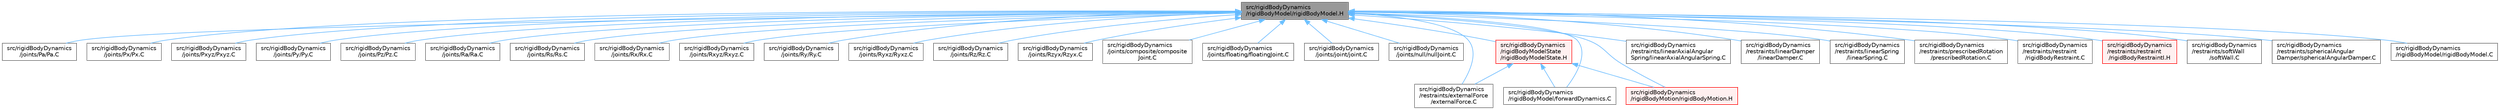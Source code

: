 digraph "src/rigidBodyDynamics/rigidBodyModel/rigidBodyModel.H"
{
 // LATEX_PDF_SIZE
  bgcolor="transparent";
  edge [fontname=Helvetica,fontsize=10,labelfontname=Helvetica,labelfontsize=10];
  node [fontname=Helvetica,fontsize=10,shape=box,height=0.2,width=0.4];
  Node1 [id="Node000001",label="src/rigidBodyDynamics\l/rigidBodyModel/rigidBodyModel.H",height=0.2,width=0.4,color="gray40", fillcolor="grey60", style="filled", fontcolor="black",tooltip=" "];
  Node1 -> Node2 [id="edge1_Node000001_Node000002",dir="back",color="steelblue1",style="solid",tooltip=" "];
  Node2 [id="Node000002",label="src/rigidBodyDynamics\l/joints/Pa/Pa.C",height=0.2,width=0.4,color="grey40", fillcolor="white", style="filled",URL="$Pa_8C.html",tooltip=" "];
  Node1 -> Node3 [id="edge2_Node000001_Node000003",dir="back",color="steelblue1",style="solid",tooltip=" "];
  Node3 [id="Node000003",label="src/rigidBodyDynamics\l/joints/Px/Px.C",height=0.2,width=0.4,color="grey40", fillcolor="white", style="filled",URL="$Px_8C.html",tooltip=" "];
  Node1 -> Node4 [id="edge3_Node000001_Node000004",dir="back",color="steelblue1",style="solid",tooltip=" "];
  Node4 [id="Node000004",label="src/rigidBodyDynamics\l/joints/Pxyz/Pxyz.C",height=0.2,width=0.4,color="grey40", fillcolor="white", style="filled",URL="$Pxyz_8C.html",tooltip=" "];
  Node1 -> Node5 [id="edge4_Node000001_Node000005",dir="back",color="steelblue1",style="solid",tooltip=" "];
  Node5 [id="Node000005",label="src/rigidBodyDynamics\l/joints/Py/Py.C",height=0.2,width=0.4,color="grey40", fillcolor="white", style="filled",URL="$Py_8C.html",tooltip=" "];
  Node1 -> Node6 [id="edge5_Node000001_Node000006",dir="back",color="steelblue1",style="solid",tooltip=" "];
  Node6 [id="Node000006",label="src/rigidBodyDynamics\l/joints/Pz/Pz.C",height=0.2,width=0.4,color="grey40", fillcolor="white", style="filled",URL="$Pz_8C.html",tooltip=" "];
  Node1 -> Node7 [id="edge6_Node000001_Node000007",dir="back",color="steelblue1",style="solid",tooltip=" "];
  Node7 [id="Node000007",label="src/rigidBodyDynamics\l/joints/Ra/Ra.C",height=0.2,width=0.4,color="grey40", fillcolor="white", style="filled",URL="$Ra_8C.html",tooltip=" "];
  Node1 -> Node8 [id="edge7_Node000001_Node000008",dir="back",color="steelblue1",style="solid",tooltip=" "];
  Node8 [id="Node000008",label="src/rigidBodyDynamics\l/joints/Rs/Rs.C",height=0.2,width=0.4,color="grey40", fillcolor="white", style="filled",URL="$Rs_8C.html",tooltip=" "];
  Node1 -> Node9 [id="edge8_Node000001_Node000009",dir="back",color="steelblue1",style="solid",tooltip=" "];
  Node9 [id="Node000009",label="src/rigidBodyDynamics\l/joints/Rx/Rx.C",height=0.2,width=0.4,color="grey40", fillcolor="white", style="filled",URL="$Rx_8C.html",tooltip=" "];
  Node1 -> Node10 [id="edge9_Node000001_Node000010",dir="back",color="steelblue1",style="solid",tooltip=" "];
  Node10 [id="Node000010",label="src/rigidBodyDynamics\l/joints/Rxyz/Rxyz.C",height=0.2,width=0.4,color="grey40", fillcolor="white", style="filled",URL="$Rxyz_8C.html",tooltip=" "];
  Node1 -> Node11 [id="edge10_Node000001_Node000011",dir="back",color="steelblue1",style="solid",tooltip=" "];
  Node11 [id="Node000011",label="src/rigidBodyDynamics\l/joints/Ry/Ry.C",height=0.2,width=0.4,color="grey40", fillcolor="white", style="filled",URL="$Ry_8C.html",tooltip=" "];
  Node1 -> Node12 [id="edge11_Node000001_Node000012",dir="back",color="steelblue1",style="solid",tooltip=" "];
  Node12 [id="Node000012",label="src/rigidBodyDynamics\l/joints/Ryxz/Ryxz.C",height=0.2,width=0.4,color="grey40", fillcolor="white", style="filled",URL="$Ryxz_8C.html",tooltip=" "];
  Node1 -> Node13 [id="edge12_Node000001_Node000013",dir="back",color="steelblue1",style="solid",tooltip=" "];
  Node13 [id="Node000013",label="src/rigidBodyDynamics\l/joints/Rz/Rz.C",height=0.2,width=0.4,color="grey40", fillcolor="white", style="filled",URL="$Rz_8C.html",tooltip=" "];
  Node1 -> Node14 [id="edge13_Node000001_Node000014",dir="back",color="steelblue1",style="solid",tooltip=" "];
  Node14 [id="Node000014",label="src/rigidBodyDynamics\l/joints/Rzyx/Rzyx.C",height=0.2,width=0.4,color="grey40", fillcolor="white", style="filled",URL="$Rzyx_8C.html",tooltip=" "];
  Node1 -> Node15 [id="edge14_Node000001_Node000015",dir="back",color="steelblue1",style="solid",tooltip=" "];
  Node15 [id="Node000015",label="src/rigidBodyDynamics\l/joints/composite/composite\lJoint.C",height=0.2,width=0.4,color="grey40", fillcolor="white", style="filled",URL="$compositeJoint_8C.html",tooltip=" "];
  Node1 -> Node16 [id="edge15_Node000001_Node000016",dir="back",color="steelblue1",style="solid",tooltip=" "];
  Node16 [id="Node000016",label="src/rigidBodyDynamics\l/joints/floating/floatingJoint.C",height=0.2,width=0.4,color="grey40", fillcolor="white", style="filled",URL="$floatingJoint_8C.html",tooltip=" "];
  Node1 -> Node17 [id="edge16_Node000001_Node000017",dir="back",color="steelblue1",style="solid",tooltip=" "];
  Node17 [id="Node000017",label="src/rigidBodyDynamics\l/joints/joint/joint.C",height=0.2,width=0.4,color="grey40", fillcolor="white", style="filled",URL="$joint_8C.html",tooltip=" "];
  Node1 -> Node18 [id="edge17_Node000001_Node000018",dir="back",color="steelblue1",style="solid",tooltip=" "];
  Node18 [id="Node000018",label="src/rigidBodyDynamics\l/joints/null/nullJoint.C",height=0.2,width=0.4,color="grey40", fillcolor="white", style="filled",URL="$nullJoint_8C.html",tooltip=" "];
  Node1 -> Node19 [id="edge18_Node000001_Node000019",dir="back",color="steelblue1",style="solid",tooltip=" "];
  Node19 [id="Node000019",label="src/rigidBodyDynamics\l/restraints/externalForce\l/externalForce.C",height=0.2,width=0.4,color="grey40", fillcolor="white", style="filled",URL="$externalForce_8C.html",tooltip=" "];
  Node1 -> Node20 [id="edge19_Node000001_Node000020",dir="back",color="steelblue1",style="solid",tooltip=" "];
  Node20 [id="Node000020",label="src/rigidBodyDynamics\l/restraints/linearAxialAngular\lSpring/linearAxialAngularSpring.C",height=0.2,width=0.4,color="grey40", fillcolor="white", style="filled",URL="$rigidBodyDynamics_2restraints_2linearAxialAngularSpring_2linearAxialAngularSpring_8C.html",tooltip=" "];
  Node1 -> Node21 [id="edge20_Node000001_Node000021",dir="back",color="steelblue1",style="solid",tooltip=" "];
  Node21 [id="Node000021",label="src/rigidBodyDynamics\l/restraints/linearDamper\l/linearDamper.C",height=0.2,width=0.4,color="grey40", fillcolor="white", style="filled",URL="$rigidBodyDynamics_2restraints_2linearDamper_2linearDamper_8C.html",tooltip=" "];
  Node1 -> Node22 [id="edge21_Node000001_Node000022",dir="back",color="steelblue1",style="solid",tooltip=" "];
  Node22 [id="Node000022",label="src/rigidBodyDynamics\l/restraints/linearSpring\l/linearSpring.C",height=0.2,width=0.4,color="grey40", fillcolor="white", style="filled",URL="$rigidBodyDynamics_2restraints_2linearSpring_2linearSpring_8C.html",tooltip=" "];
  Node1 -> Node23 [id="edge22_Node000001_Node000023",dir="back",color="steelblue1",style="solid",tooltip=" "];
  Node23 [id="Node000023",label="src/rigidBodyDynamics\l/restraints/prescribedRotation\l/prescribedRotation.C",height=0.2,width=0.4,color="grey40", fillcolor="white", style="filled",URL="$prescribedRotation_8C.html",tooltip=" "];
  Node1 -> Node24 [id="edge23_Node000001_Node000024",dir="back",color="steelblue1",style="solid",tooltip=" "];
  Node24 [id="Node000024",label="src/rigidBodyDynamics\l/restraints/restraint\l/rigidBodyRestraint.C",height=0.2,width=0.4,color="grey40", fillcolor="white", style="filled",URL="$rigidBodyRestraint_8C.html",tooltip=" "];
  Node1 -> Node25 [id="edge24_Node000001_Node000025",dir="back",color="steelblue1",style="solid",tooltip=" "];
  Node25 [id="Node000025",label="src/rigidBodyDynamics\l/restraints/restraint\l/rigidBodyRestraintI.H",height=0.2,width=0.4,color="red", fillcolor="#FFF0F0", style="filled",URL="$rigidBodyRestraintI_8H.html",tooltip=" "];
  Node1 -> Node34 [id="edge25_Node000001_Node000034",dir="back",color="steelblue1",style="solid",tooltip=" "];
  Node34 [id="Node000034",label="src/rigidBodyDynamics\l/restraints/softWall\l/softWall.C",height=0.2,width=0.4,color="grey40", fillcolor="white", style="filled",URL="$rigidBodyDynamics_2restraints_2softWall_2softWall_8C.html",tooltip=" "];
  Node1 -> Node36 [id="edge26_Node000001_Node000036",dir="back",color="steelblue1",style="solid",tooltip=" "];
  Node36 [id="Node000036",label="src/rigidBodyDynamics\l/restraints/sphericalAngular\lDamper/sphericalAngularDamper.C",height=0.2,width=0.4,color="grey40", fillcolor="white", style="filled",URL="$rigidBodyDynamics_2restraints_2sphericalAngularDamper_2sphericalAngularDamper_8C.html",tooltip=" "];
  Node1 -> Node37 [id="edge27_Node000001_Node000037",dir="back",color="steelblue1",style="solid",tooltip=" "];
  Node37 [id="Node000037",label="src/rigidBodyDynamics\l/rigidBodyModel/forwardDynamics.C",height=0.2,width=0.4,color="grey40", fillcolor="white", style="filled",URL="$forwardDynamics_8C.html",tooltip=" "];
  Node1 -> Node38 [id="edge28_Node000001_Node000038",dir="back",color="steelblue1",style="solid",tooltip=" "];
  Node38 [id="Node000038",label="src/rigidBodyDynamics\l/rigidBodyModel/rigidBodyModel.C",height=0.2,width=0.4,color="grey40", fillcolor="white", style="filled",URL="$rigidBodyModel_8C.html",tooltip=" "];
  Node1 -> Node39 [id="edge29_Node000001_Node000039",dir="back",color="steelblue1",style="solid",tooltip=" "];
  Node39 [id="Node000039",label="src/rigidBodyDynamics\l/rigidBodyModelState\l/rigidBodyModelState.H",height=0.2,width=0.4,color="red", fillcolor="#FFF0F0", style="filled",URL="$rigidBodyModelState_8H.html",tooltip=" "];
  Node39 -> Node19 [id="edge30_Node000039_Node000019",dir="back",color="steelblue1",style="solid",tooltip=" "];
  Node39 -> Node37 [id="edge31_Node000039_Node000037",dir="back",color="steelblue1",style="solid",tooltip=" "];
  Node39 -> Node42 [id="edge32_Node000039_Node000042",dir="back",color="steelblue1",style="solid",tooltip=" "];
  Node42 [id="Node000042",label="src/rigidBodyDynamics\l/rigidBodyMotion/rigidBodyMotion.H",height=0.2,width=0.4,color="red", fillcolor="#FFF0F0", style="filled",URL="$rigidBodyMotion_8H.html",tooltip=" "];
  Node1 -> Node42 [id="edge33_Node000001_Node000042",dir="back",color="steelblue1",style="solid",tooltip=" "];
}
